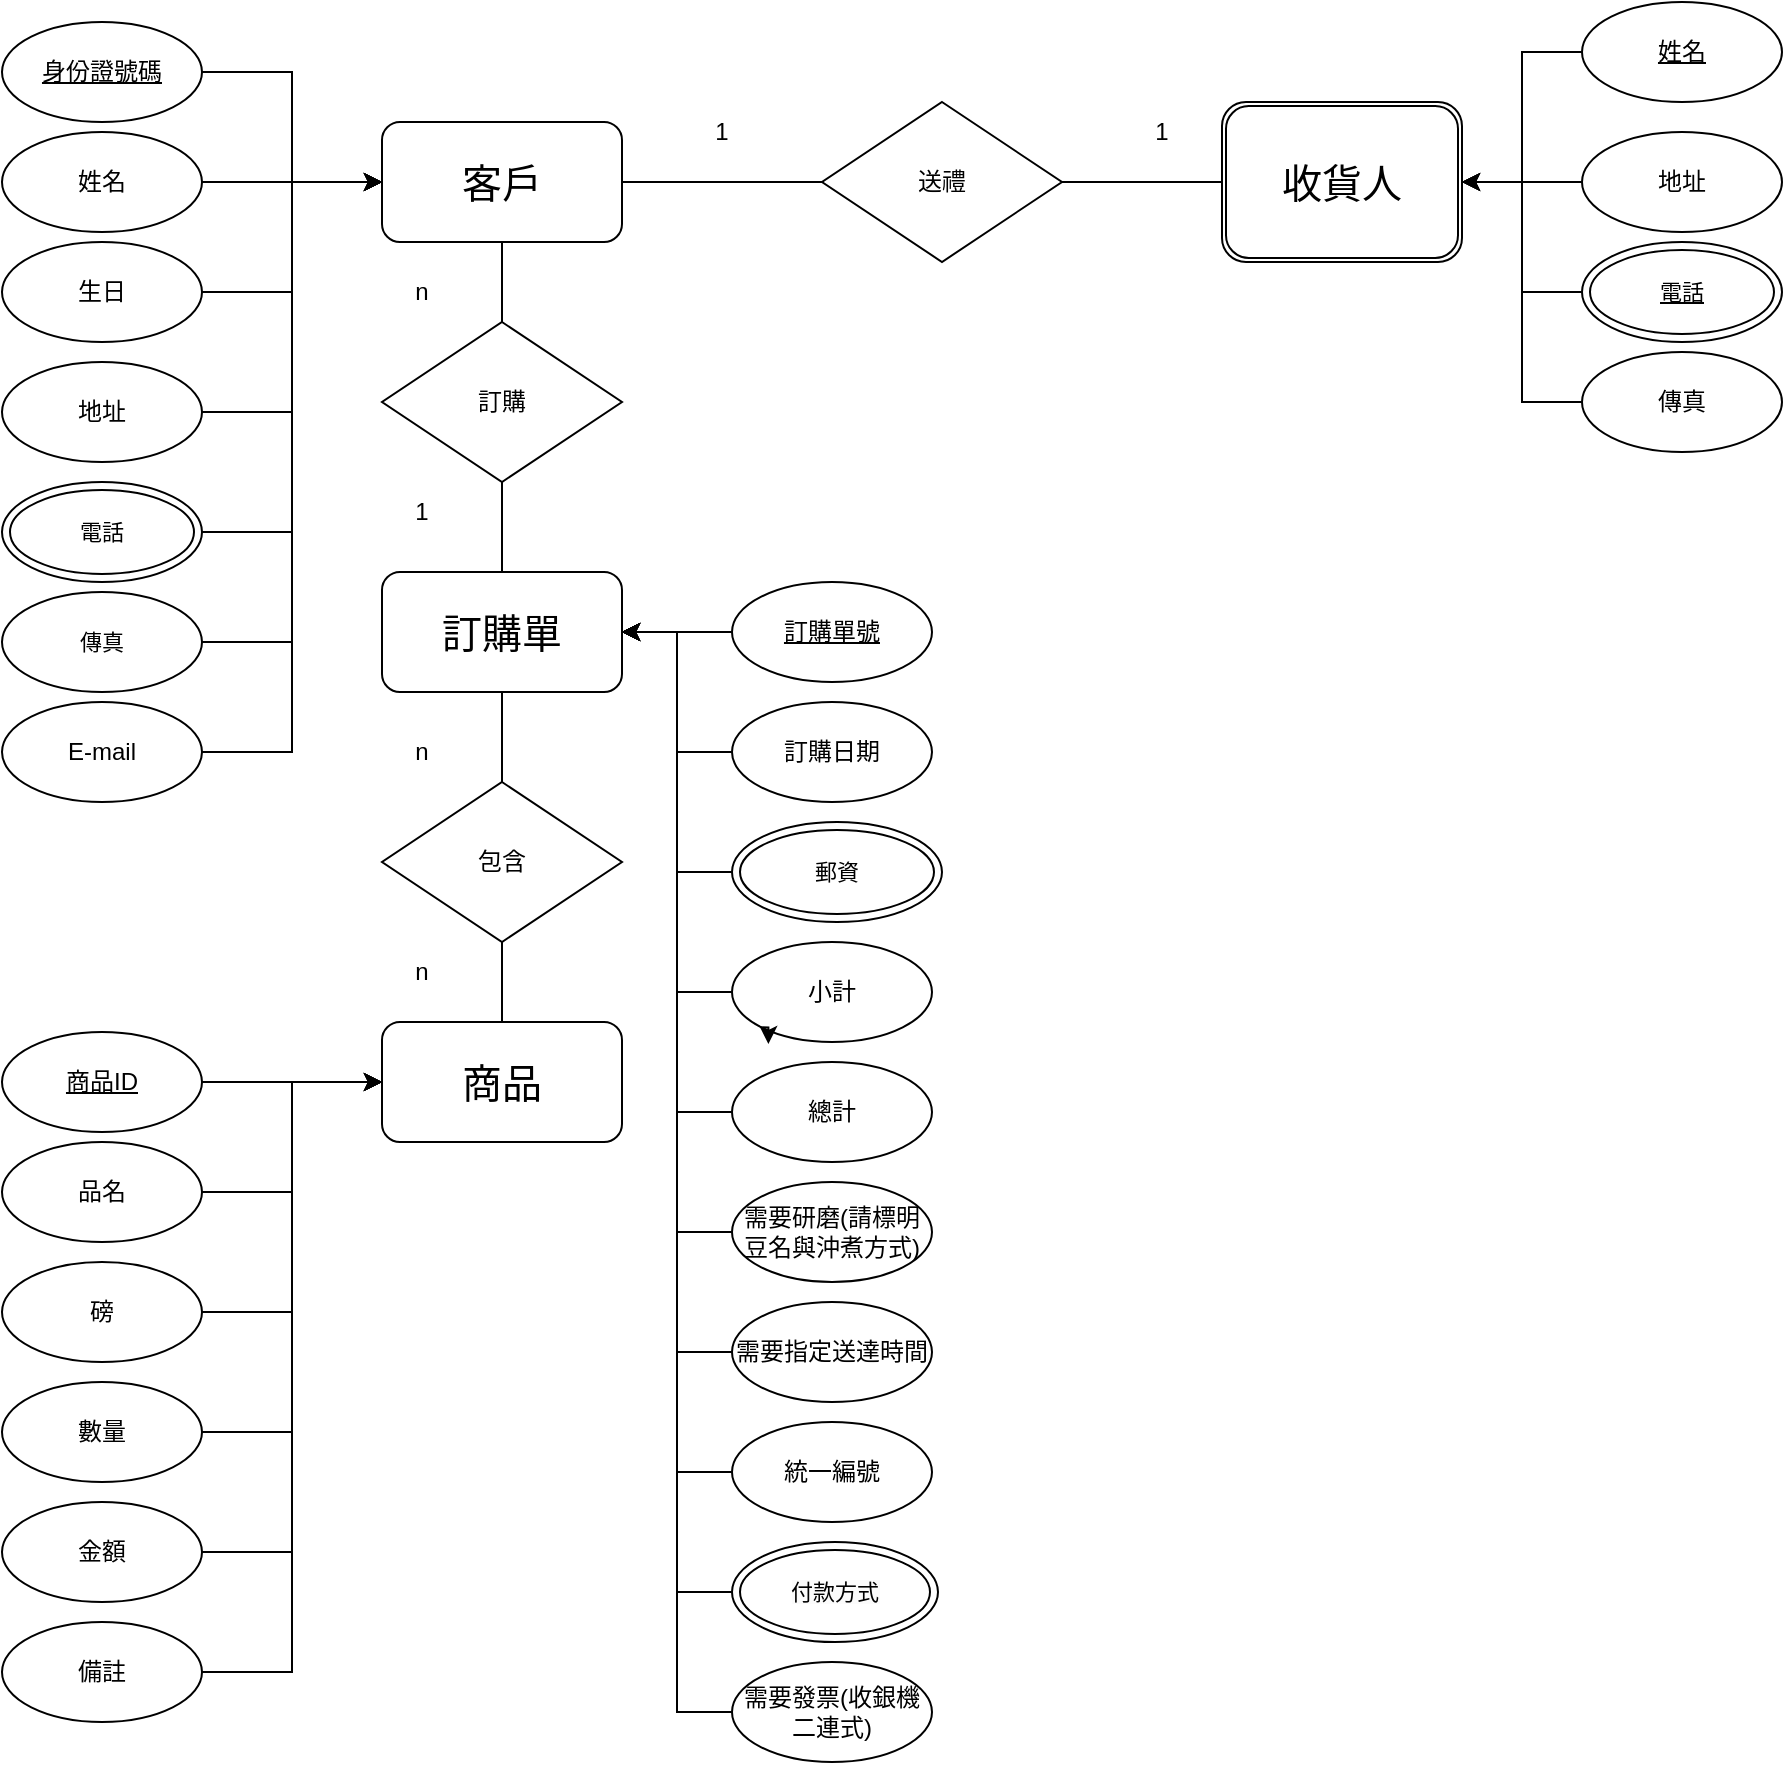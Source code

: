 <mxfile version="21.2.9" type="github">
  <diagram name="Page-1" id="miWb7d4uuUuaklwYYbWX">
    <mxGraphModel dx="1050" dy="573" grid="1" gridSize="10" guides="1" tooltips="1" connect="1" arrows="1" fold="1" page="1" pageScale="1" pageWidth="850" pageHeight="1100" math="0" shadow="0">
      <root>
        <mxCell id="0" />
        <mxCell id="1" parent="0" />
        <mxCell id="7HUqLNvs9Ux1yrwxk3lR-1" value="&lt;font style=&quot;font-size: 20px;&quot;&gt;客戶&lt;/font&gt;" style="rounded=1;whiteSpace=wrap;html=1;" vertex="1" parent="1">
          <mxGeometry x="200" y="260" width="120" height="60" as="geometry" />
        </mxCell>
        <mxCell id="7HUqLNvs9Ux1yrwxk3lR-43" style="edgeStyle=orthogonalEdgeStyle;rounded=0;orthogonalLoop=1;jettySize=auto;html=1;entryX=0;entryY=0.5;entryDx=0;entryDy=0;" edge="1" parent="1" source="7HUqLNvs9Ux1yrwxk3lR-5" target="7HUqLNvs9Ux1yrwxk3lR-1">
          <mxGeometry relative="1" as="geometry" />
        </mxCell>
        <mxCell id="7HUqLNvs9Ux1yrwxk3lR-5" value="&lt;u&gt;身份證號碼&lt;/u&gt;" style="ellipse;whiteSpace=wrap;html=1;" vertex="1" parent="1">
          <mxGeometry x="10" y="210" width="100" height="50" as="geometry" />
        </mxCell>
        <mxCell id="7HUqLNvs9Ux1yrwxk3lR-7" value="送禮" style="rhombus;whiteSpace=wrap;html=1;" vertex="1" parent="1">
          <mxGeometry x="420" y="250" width="120" height="80" as="geometry" />
        </mxCell>
        <mxCell id="7HUqLNvs9Ux1yrwxk3lR-8" value="" style="endArrow=none;html=1;rounded=0;exitX=1;exitY=0.5;exitDx=0;exitDy=0;entryX=0;entryY=0.5;entryDx=0;entryDy=0;" edge="1" parent="1" source="7HUqLNvs9Ux1yrwxk3lR-1" target="7HUqLNvs9Ux1yrwxk3lR-7">
          <mxGeometry width="50" height="50" relative="1" as="geometry">
            <mxPoint x="400" y="310" as="sourcePoint" />
            <mxPoint x="450" y="260" as="targetPoint" />
          </mxGeometry>
        </mxCell>
        <mxCell id="7HUqLNvs9Ux1yrwxk3lR-9" value="" style="endArrow=none;html=1;rounded=0;exitX=1;exitY=0.5;exitDx=0;exitDy=0;entryX=0;entryY=0.5;entryDx=0;entryDy=0;" edge="1" parent="1" source="7HUqLNvs9Ux1yrwxk3lR-7">
          <mxGeometry width="50" height="50" relative="1" as="geometry">
            <mxPoint x="330" y="300" as="sourcePoint" />
            <mxPoint x="620" y="290" as="targetPoint" />
          </mxGeometry>
        </mxCell>
        <mxCell id="7HUqLNvs9Ux1yrwxk3lR-11" value="1" style="text;html=1;strokeColor=none;fillColor=none;align=center;verticalAlign=middle;whiteSpace=wrap;rounded=0;" vertex="1" parent="1">
          <mxGeometry x="340" y="250" width="60" height="30" as="geometry" />
        </mxCell>
        <mxCell id="7HUqLNvs9Ux1yrwxk3lR-12" value="1" style="text;html=1;strokeColor=none;fillColor=none;align=center;verticalAlign=middle;whiteSpace=wrap;rounded=0;" vertex="1" parent="1">
          <mxGeometry x="560" y="250" width="60" height="30" as="geometry" />
        </mxCell>
        <mxCell id="7HUqLNvs9Ux1yrwxk3lR-13" value="&lt;font style=&quot;font-size: 20px;&quot;&gt;訂購單&lt;/font&gt;" style="rounded=1;whiteSpace=wrap;html=1;" vertex="1" parent="1">
          <mxGeometry x="200" y="485" width="120" height="60" as="geometry" />
        </mxCell>
        <mxCell id="7HUqLNvs9Ux1yrwxk3lR-15" value="訂購" style="rhombus;whiteSpace=wrap;html=1;" vertex="1" parent="1">
          <mxGeometry x="200" y="360" width="120" height="80" as="geometry" />
        </mxCell>
        <mxCell id="7HUqLNvs9Ux1yrwxk3lR-16" value="" style="endArrow=none;html=1;rounded=0;exitX=0.5;exitY=1;exitDx=0;exitDy=0;entryX=0.5;entryY=0;entryDx=0;entryDy=0;" edge="1" parent="1" source="7HUqLNvs9Ux1yrwxk3lR-1" target="7HUqLNvs9Ux1yrwxk3lR-15">
          <mxGeometry width="50" height="50" relative="1" as="geometry">
            <mxPoint x="330" y="300" as="sourcePoint" />
            <mxPoint x="430" y="300" as="targetPoint" />
          </mxGeometry>
        </mxCell>
        <mxCell id="7HUqLNvs9Ux1yrwxk3lR-17" value="" style="endArrow=none;html=1;rounded=0;exitX=0.5;exitY=1;exitDx=0;exitDy=0;entryX=0.5;entryY=0;entryDx=0;entryDy=0;" edge="1" parent="1" source="7HUqLNvs9Ux1yrwxk3lR-15" target="7HUqLNvs9Ux1yrwxk3lR-13">
          <mxGeometry width="50" height="50" relative="1" as="geometry">
            <mxPoint x="270" y="330" as="sourcePoint" />
            <mxPoint x="270" y="380" as="targetPoint" />
          </mxGeometry>
        </mxCell>
        <mxCell id="7HUqLNvs9Ux1yrwxk3lR-18" value="n" style="text;html=1;strokeColor=none;fillColor=none;align=center;verticalAlign=middle;whiteSpace=wrap;rounded=0;" vertex="1" parent="1">
          <mxGeometry x="190" y="330" width="60" height="30" as="geometry" />
        </mxCell>
        <mxCell id="7HUqLNvs9Ux1yrwxk3lR-44" style="edgeStyle=orthogonalEdgeStyle;rounded=0;orthogonalLoop=1;jettySize=auto;html=1;entryX=0;entryY=0.5;entryDx=0;entryDy=0;" edge="1" parent="1" source="7HUqLNvs9Ux1yrwxk3lR-20" target="7HUqLNvs9Ux1yrwxk3lR-1">
          <mxGeometry relative="1" as="geometry" />
        </mxCell>
        <mxCell id="7HUqLNvs9Ux1yrwxk3lR-20" value="姓名" style="ellipse;whiteSpace=wrap;html=1;" vertex="1" parent="1">
          <mxGeometry x="10" y="265" width="100" height="50" as="geometry" />
        </mxCell>
        <mxCell id="7HUqLNvs9Ux1yrwxk3lR-45" style="edgeStyle=orthogonalEdgeStyle;rounded=0;orthogonalLoop=1;jettySize=auto;html=1;entryX=0;entryY=0.5;entryDx=0;entryDy=0;" edge="1" parent="1" source="7HUqLNvs9Ux1yrwxk3lR-21" target="7HUqLNvs9Ux1yrwxk3lR-1">
          <mxGeometry relative="1" as="geometry" />
        </mxCell>
        <mxCell id="7HUqLNvs9Ux1yrwxk3lR-21" value="生日" style="ellipse;whiteSpace=wrap;html=1;" vertex="1" parent="1">
          <mxGeometry x="10" y="320" width="100" height="50" as="geometry" />
        </mxCell>
        <mxCell id="7HUqLNvs9Ux1yrwxk3lR-46" style="edgeStyle=orthogonalEdgeStyle;rounded=0;orthogonalLoop=1;jettySize=auto;html=1;entryX=0;entryY=0.5;entryDx=0;entryDy=0;" edge="1" parent="1" source="7HUqLNvs9Ux1yrwxk3lR-22" target="7HUqLNvs9Ux1yrwxk3lR-1">
          <mxGeometry relative="1" as="geometry" />
        </mxCell>
        <mxCell id="7HUqLNvs9Ux1yrwxk3lR-22" value="地址" style="ellipse;whiteSpace=wrap;html=1;" vertex="1" parent="1">
          <mxGeometry x="10" y="380" width="100" height="50" as="geometry" />
        </mxCell>
        <mxCell id="7HUqLNvs9Ux1yrwxk3lR-47" style="edgeStyle=orthogonalEdgeStyle;rounded=0;orthogonalLoop=1;jettySize=auto;html=1;entryX=0;entryY=0.5;entryDx=0;entryDy=0;exitX=1;exitY=0.5;exitDx=0;exitDy=0;" edge="1" parent="1" source="7HUqLNvs9Ux1yrwxk3lR-23" target="7HUqLNvs9Ux1yrwxk3lR-1">
          <mxGeometry relative="1" as="geometry">
            <mxPoint x="110" y="520" as="sourcePoint" />
            <Array as="points">
              <mxPoint x="155" y="520" />
              <mxPoint x="155" y="290" />
            </Array>
          </mxGeometry>
        </mxCell>
        <mxCell id="7HUqLNvs9Ux1yrwxk3lR-23" value="&lt;span style=&quot;font-size: 11px;&quot;&gt;傳真&lt;/span&gt;" style="ellipse;whiteSpace=wrap;html=1;" vertex="1" parent="1">
          <mxGeometry x="10" y="495" width="100" height="50" as="geometry" />
        </mxCell>
        <mxCell id="7HUqLNvs9Ux1yrwxk3lR-49" style="edgeStyle=orthogonalEdgeStyle;rounded=0;orthogonalLoop=1;jettySize=auto;html=1;entryX=0;entryY=0.5;entryDx=0;entryDy=0;" edge="1" parent="1" source="7HUqLNvs9Ux1yrwxk3lR-25" target="7HUqLNvs9Ux1yrwxk3lR-1">
          <mxGeometry relative="1" as="geometry" />
        </mxCell>
        <mxCell id="7HUqLNvs9Ux1yrwxk3lR-25" value="E-mail" style="ellipse;whiteSpace=wrap;html=1;" vertex="1" parent="1">
          <mxGeometry x="10" y="550" width="100" height="50" as="geometry" />
        </mxCell>
        <mxCell id="7HUqLNvs9Ux1yrwxk3lR-109" style="edgeStyle=orthogonalEdgeStyle;rounded=0;orthogonalLoop=1;jettySize=auto;html=1;entryX=1;entryY=0.5;entryDx=0;entryDy=0;" edge="1" parent="1" source="7HUqLNvs9Ux1yrwxk3lR-26" target="7HUqLNvs9Ux1yrwxk3lR-107">
          <mxGeometry relative="1" as="geometry" />
        </mxCell>
        <mxCell id="7HUqLNvs9Ux1yrwxk3lR-26" value="&lt;u&gt;姓名&lt;/u&gt;" style="ellipse;whiteSpace=wrap;html=1;" vertex="1" parent="1">
          <mxGeometry x="800" y="200" width="100" height="50" as="geometry" />
        </mxCell>
        <mxCell id="7HUqLNvs9Ux1yrwxk3lR-51" style="edgeStyle=orthogonalEdgeStyle;rounded=0;orthogonalLoop=1;jettySize=auto;html=1;entryX=1;entryY=0.5;entryDx=0;entryDy=0;" edge="1" parent="1" source="7HUqLNvs9Ux1yrwxk3lR-27">
          <mxGeometry relative="1" as="geometry">
            <mxPoint x="740" y="290" as="targetPoint" />
          </mxGeometry>
        </mxCell>
        <mxCell id="7HUqLNvs9Ux1yrwxk3lR-27" value="地址" style="ellipse;whiteSpace=wrap;html=1;" vertex="1" parent="1">
          <mxGeometry x="800" y="265" width="100" height="50" as="geometry" />
        </mxCell>
        <mxCell id="7HUqLNvs9Ux1yrwxk3lR-111" style="edgeStyle=orthogonalEdgeStyle;rounded=0;orthogonalLoop=1;jettySize=auto;html=1;entryX=1;entryY=0.5;entryDx=0;entryDy=0;" edge="1" parent="1" source="7HUqLNvs9Ux1yrwxk3lR-29" target="7HUqLNvs9Ux1yrwxk3lR-107">
          <mxGeometry relative="1" as="geometry" />
        </mxCell>
        <mxCell id="7HUqLNvs9Ux1yrwxk3lR-29" value="傳真" style="ellipse;whiteSpace=wrap;html=1;" vertex="1" parent="1">
          <mxGeometry x="800" y="375" width="100" height="50" as="geometry" />
        </mxCell>
        <mxCell id="7HUqLNvs9Ux1yrwxk3lR-85" style="edgeStyle=orthogonalEdgeStyle;rounded=0;orthogonalLoop=1;jettySize=auto;html=1;entryX=1;entryY=0.5;entryDx=0;entryDy=0;" edge="1" parent="1" source="7HUqLNvs9Ux1yrwxk3lR-31" target="7HUqLNvs9Ux1yrwxk3lR-13">
          <mxGeometry relative="1" as="geometry" />
        </mxCell>
        <mxCell id="7HUqLNvs9Ux1yrwxk3lR-31" value="需要發票(收銀機二連式)" style="ellipse;whiteSpace=wrap;html=1;" vertex="1" parent="1">
          <mxGeometry x="375" y="1030" width="100" height="50" as="geometry" />
        </mxCell>
        <mxCell id="7HUqLNvs9Ux1yrwxk3lR-80" style="edgeStyle=orthogonalEdgeStyle;rounded=0;orthogonalLoop=1;jettySize=auto;html=1;entryX=1;entryY=0.5;entryDx=0;entryDy=0;" edge="1" parent="1" source="7HUqLNvs9Ux1yrwxk3lR-32" target="7HUqLNvs9Ux1yrwxk3lR-13">
          <mxGeometry relative="1" as="geometry" />
        </mxCell>
        <mxCell id="7HUqLNvs9Ux1yrwxk3lR-32" value="需要研磨(請標明豆名與沖煮方式)" style="ellipse;whiteSpace=wrap;html=1;" vertex="1" parent="1">
          <mxGeometry x="375" y="790" width="100" height="50" as="geometry" />
        </mxCell>
        <mxCell id="7HUqLNvs9Ux1yrwxk3lR-82" style="edgeStyle=orthogonalEdgeStyle;rounded=0;orthogonalLoop=1;jettySize=auto;html=1;entryX=1;entryY=0.5;entryDx=0;entryDy=0;" edge="1" parent="1" source="7HUqLNvs9Ux1yrwxk3lR-33" target="7HUqLNvs9Ux1yrwxk3lR-13">
          <mxGeometry relative="1" as="geometry" />
        </mxCell>
        <mxCell id="7HUqLNvs9Ux1yrwxk3lR-33" value="需要指定送達時間" style="ellipse;whiteSpace=wrap;html=1;" vertex="1" parent="1">
          <mxGeometry x="375" y="850" width="100" height="50" as="geometry" />
        </mxCell>
        <mxCell id="7HUqLNvs9Ux1yrwxk3lR-83" style="edgeStyle=orthogonalEdgeStyle;rounded=0;orthogonalLoop=1;jettySize=auto;html=1;entryX=1;entryY=0.5;entryDx=0;entryDy=0;" edge="1" parent="1" source="7HUqLNvs9Ux1yrwxk3lR-34" target="7HUqLNvs9Ux1yrwxk3lR-13">
          <mxGeometry relative="1" as="geometry">
            <mxPoint x="340" y="520" as="targetPoint" />
          </mxGeometry>
        </mxCell>
        <mxCell id="7HUqLNvs9Ux1yrwxk3lR-34" value="統一編號" style="ellipse;whiteSpace=wrap;html=1;" vertex="1" parent="1">
          <mxGeometry x="375" y="910" width="100" height="50" as="geometry" />
        </mxCell>
        <mxCell id="7HUqLNvs9Ux1yrwxk3lR-41" value="1" style="text;html=1;strokeColor=none;fillColor=none;align=center;verticalAlign=middle;whiteSpace=wrap;rounded=0;" vertex="1" parent="1">
          <mxGeometry x="190" y="440" width="60" height="30" as="geometry" />
        </mxCell>
        <mxCell id="7HUqLNvs9Ux1yrwxk3lR-66" style="edgeStyle=orthogonalEdgeStyle;rounded=0;orthogonalLoop=1;jettySize=auto;html=1;" edge="1" parent="1" source="7HUqLNvs9Ux1yrwxk3lR-54" target="7HUqLNvs9Ux1yrwxk3lR-61">
          <mxGeometry relative="1" as="geometry" />
        </mxCell>
        <mxCell id="7HUqLNvs9Ux1yrwxk3lR-54" value="品名" style="ellipse;whiteSpace=wrap;html=1;" vertex="1" parent="1">
          <mxGeometry x="10" y="770" width="100" height="50" as="geometry" />
        </mxCell>
        <mxCell id="7HUqLNvs9Ux1yrwxk3lR-67" style="edgeStyle=orthogonalEdgeStyle;rounded=0;orthogonalLoop=1;jettySize=auto;html=1;entryX=0;entryY=0.5;entryDx=0;entryDy=0;" edge="1" parent="1" source="7HUqLNvs9Ux1yrwxk3lR-55" target="7HUqLNvs9Ux1yrwxk3lR-61">
          <mxGeometry relative="1" as="geometry" />
        </mxCell>
        <mxCell id="7HUqLNvs9Ux1yrwxk3lR-55" value="磅" style="ellipse;whiteSpace=wrap;html=1;" vertex="1" parent="1">
          <mxGeometry x="10" y="830" width="100" height="50" as="geometry" />
        </mxCell>
        <mxCell id="7HUqLNvs9Ux1yrwxk3lR-68" style="edgeStyle=orthogonalEdgeStyle;rounded=0;orthogonalLoop=1;jettySize=auto;html=1;entryX=0;entryY=0.5;entryDx=0;entryDy=0;" edge="1" parent="1" source="7HUqLNvs9Ux1yrwxk3lR-56" target="7HUqLNvs9Ux1yrwxk3lR-61">
          <mxGeometry relative="1" as="geometry" />
        </mxCell>
        <mxCell id="7HUqLNvs9Ux1yrwxk3lR-56" value="數量" style="ellipse;whiteSpace=wrap;html=1;" vertex="1" parent="1">
          <mxGeometry x="10" y="890" width="100" height="50" as="geometry" />
        </mxCell>
        <mxCell id="7HUqLNvs9Ux1yrwxk3lR-69" style="edgeStyle=orthogonalEdgeStyle;rounded=0;orthogonalLoop=1;jettySize=auto;html=1;entryX=0;entryY=0.5;entryDx=0;entryDy=0;" edge="1" parent="1" source="7HUqLNvs9Ux1yrwxk3lR-57" target="7HUqLNvs9Ux1yrwxk3lR-61">
          <mxGeometry relative="1" as="geometry" />
        </mxCell>
        <mxCell id="7HUqLNvs9Ux1yrwxk3lR-57" value="金額" style="ellipse;whiteSpace=wrap;html=1;" vertex="1" parent="1">
          <mxGeometry x="10" y="950" width="100" height="50" as="geometry" />
        </mxCell>
        <mxCell id="7HUqLNvs9Ux1yrwxk3lR-70" style="edgeStyle=orthogonalEdgeStyle;rounded=0;orthogonalLoop=1;jettySize=auto;html=1;entryX=0;entryY=0.5;entryDx=0;entryDy=0;" edge="1" parent="1" source="7HUqLNvs9Ux1yrwxk3lR-58" target="7HUqLNvs9Ux1yrwxk3lR-61">
          <mxGeometry relative="1" as="geometry" />
        </mxCell>
        <mxCell id="7HUqLNvs9Ux1yrwxk3lR-58" value="備註" style="ellipse;whiteSpace=wrap;html=1;" vertex="1" parent="1">
          <mxGeometry x="10" y="1010" width="100" height="50" as="geometry" />
        </mxCell>
        <mxCell id="7HUqLNvs9Ux1yrwxk3lR-79" style="edgeStyle=orthogonalEdgeStyle;rounded=0;orthogonalLoop=1;jettySize=auto;html=1;entryX=1;entryY=0.5;entryDx=0;entryDy=0;" edge="1" parent="1" source="7HUqLNvs9Ux1yrwxk3lR-59" target="7HUqLNvs9Ux1yrwxk3lR-13">
          <mxGeometry relative="1" as="geometry" />
        </mxCell>
        <mxCell id="7HUqLNvs9Ux1yrwxk3lR-59" value="小計" style="ellipse;whiteSpace=wrap;html=1;" vertex="1" parent="1">
          <mxGeometry x="375" y="670" width="100" height="50" as="geometry" />
        </mxCell>
        <mxCell id="7HUqLNvs9Ux1yrwxk3lR-61" value="&lt;font style=&quot;font-size: 20px;&quot;&gt;商品&lt;/font&gt;" style="rounded=1;whiteSpace=wrap;html=1;" vertex="1" parent="1">
          <mxGeometry x="200" y="710" width="120" height="60" as="geometry" />
        </mxCell>
        <mxCell id="7HUqLNvs9Ux1yrwxk3lR-63" value="包含" style="rhombus;whiteSpace=wrap;html=1;" vertex="1" parent="1">
          <mxGeometry x="200" y="590" width="120" height="80" as="geometry" />
        </mxCell>
        <mxCell id="7HUqLNvs9Ux1yrwxk3lR-64" value="" style="endArrow=none;html=1;rounded=0;exitX=0.5;exitY=0;exitDx=0;exitDy=0;entryX=0.5;entryY=1;entryDx=0;entryDy=0;" edge="1" parent="1" source="7HUqLNvs9Ux1yrwxk3lR-63" target="7HUqLNvs9Ux1yrwxk3lR-13">
          <mxGeometry width="50" height="50" relative="1" as="geometry">
            <mxPoint x="270" y="450" as="sourcePoint" />
            <mxPoint x="270" y="495" as="targetPoint" />
          </mxGeometry>
        </mxCell>
        <mxCell id="7HUqLNvs9Ux1yrwxk3lR-65" value="" style="endArrow=none;html=1;rounded=0;exitX=0.5;exitY=1;exitDx=0;exitDy=0;entryX=0.5;entryY=0;entryDx=0;entryDy=0;" edge="1" parent="1" source="7HUqLNvs9Ux1yrwxk3lR-63" target="7HUqLNvs9Ux1yrwxk3lR-61">
          <mxGeometry width="50" height="50" relative="1" as="geometry">
            <mxPoint x="270" y="600" as="sourcePoint" />
            <mxPoint x="270" y="555" as="targetPoint" />
          </mxGeometry>
        </mxCell>
        <mxCell id="7HUqLNvs9Ux1yrwxk3lR-88" style="edgeStyle=orthogonalEdgeStyle;rounded=0;orthogonalLoop=1;jettySize=auto;html=1;entryX=1;entryY=0.5;entryDx=0;entryDy=0;exitX=0;exitY=0.5;exitDx=0;exitDy=0;" edge="1" parent="1" source="7HUqLNvs9Ux1yrwxk3lR-95" target="7HUqLNvs9Ux1yrwxk3lR-13">
          <mxGeometry relative="1" as="geometry">
            <mxPoint x="375" y="635" as="sourcePoint" />
          </mxGeometry>
        </mxCell>
        <mxCell id="7HUqLNvs9Ux1yrwxk3lR-81" style="edgeStyle=orthogonalEdgeStyle;rounded=0;orthogonalLoop=1;jettySize=auto;html=1;entryX=1;entryY=0.5;entryDx=0;entryDy=0;" edge="1" parent="1" source="7HUqLNvs9Ux1yrwxk3lR-72" target="7HUqLNvs9Ux1yrwxk3lR-13">
          <mxGeometry relative="1" as="geometry" />
        </mxCell>
        <mxCell id="7HUqLNvs9Ux1yrwxk3lR-72" value="總計" style="ellipse;whiteSpace=wrap;html=1;" vertex="1" parent="1">
          <mxGeometry x="375" y="730" width="100" height="50" as="geometry" />
        </mxCell>
        <mxCell id="7HUqLNvs9Ux1yrwxk3lR-73" value="n" style="text;html=1;strokeColor=none;fillColor=none;align=center;verticalAlign=middle;whiteSpace=wrap;rounded=0;" vertex="1" parent="1">
          <mxGeometry x="190" y="560" width="60" height="30" as="geometry" />
        </mxCell>
        <mxCell id="7HUqLNvs9Ux1yrwxk3lR-74" value="n" style="text;html=1;strokeColor=none;fillColor=none;align=center;verticalAlign=middle;whiteSpace=wrap;rounded=0;" vertex="1" parent="1">
          <mxGeometry x="190" y="670" width="60" height="30" as="geometry" />
        </mxCell>
        <mxCell id="7HUqLNvs9Ux1yrwxk3lR-84" style="edgeStyle=orthogonalEdgeStyle;rounded=0;orthogonalLoop=1;jettySize=auto;html=1;entryX=1;entryY=0.5;entryDx=0;entryDy=0;exitX=0;exitY=0.5;exitDx=0;exitDy=0;" edge="1" parent="1" source="7HUqLNvs9Ux1yrwxk3lR-91" target="7HUqLNvs9Ux1yrwxk3lR-13">
          <mxGeometry relative="1" as="geometry">
            <mxPoint x="375" y="995" as="sourcePoint" />
          </mxGeometry>
        </mxCell>
        <mxCell id="7HUqLNvs9Ux1yrwxk3lR-89" style="edgeStyle=orthogonalEdgeStyle;rounded=0;orthogonalLoop=1;jettySize=auto;html=1;entryX=1;entryY=0.5;entryDx=0;entryDy=0;" edge="1" parent="1" source="7HUqLNvs9Ux1yrwxk3lR-86" target="7HUqLNvs9Ux1yrwxk3lR-13">
          <mxGeometry relative="1" as="geometry" />
        </mxCell>
        <mxCell id="7HUqLNvs9Ux1yrwxk3lR-86" value="訂購日期" style="ellipse;whiteSpace=wrap;html=1;" vertex="1" parent="1">
          <mxGeometry x="375" y="550" width="100" height="50" as="geometry" />
        </mxCell>
        <mxCell id="7HUqLNvs9Ux1yrwxk3lR-90" style="edgeStyle=orthogonalEdgeStyle;rounded=0;orthogonalLoop=1;jettySize=auto;html=1;entryX=1;entryY=0.5;entryDx=0;entryDy=0;" edge="1" parent="1" source="7HUqLNvs9Ux1yrwxk3lR-87" target="7HUqLNvs9Ux1yrwxk3lR-13">
          <mxGeometry relative="1" as="geometry" />
        </mxCell>
        <mxCell id="7HUqLNvs9Ux1yrwxk3lR-87" value="&lt;u&gt;訂購單號&lt;/u&gt;" style="ellipse;whiteSpace=wrap;html=1;" vertex="1" parent="1">
          <mxGeometry x="375" y="490" width="100" height="50" as="geometry" />
        </mxCell>
        <mxCell id="7HUqLNvs9Ux1yrwxk3lR-91" value="&lt;font style=&quot;font-size: 11px;&quot;&gt;&lt;span style=&quot;color: rgb(0, 0, 0); font-family: Helvetica; font-style: normal; font-variant-ligatures: normal; font-variant-caps: normal; font-weight: 400; letter-spacing: normal; orphans: 2; text-align: center; text-indent: 0px; text-transform: none; widows: 2; word-spacing: 0px; -webkit-text-stroke-width: 0px; background-color: rgb(251, 251, 251); text-decoration-thickness: initial; text-decoration-style: initial; text-decoration-color: initial; float: none; display: inline !important; font-size: 11px;&quot;&gt;付款方式&lt;/span&gt;&lt;br&gt;&lt;/font&gt;" style="ellipse;shape=doubleEllipse;whiteSpace=wrap;html=1;" vertex="1" parent="1">
          <mxGeometry x="375" y="970" width="103" height="50" as="geometry" />
        </mxCell>
        <mxCell id="7HUqLNvs9Ux1yrwxk3lR-95" value="&lt;font style=&quot;font-size: 11px;&quot;&gt;郵資&lt;br&gt;&lt;/font&gt;" style="ellipse;shape=doubleEllipse;whiteSpace=wrap;html=1;" vertex="1" parent="1">
          <mxGeometry x="375" y="610" width="105" height="50" as="geometry" />
        </mxCell>
        <mxCell id="7HUqLNvs9Ux1yrwxk3lR-97" style="edgeStyle=orthogonalEdgeStyle;rounded=0;orthogonalLoop=1;jettySize=auto;html=1;exitX=0;exitY=1;exitDx=0;exitDy=0;entryX=0.182;entryY=1.02;entryDx=0;entryDy=0;entryPerimeter=0;" edge="1" parent="1" source="7HUqLNvs9Ux1yrwxk3lR-59" target="7HUqLNvs9Ux1yrwxk3lR-59">
          <mxGeometry relative="1" as="geometry" />
        </mxCell>
        <mxCell id="7HUqLNvs9Ux1yrwxk3lR-101" value="" style="edgeStyle=orthogonalEdgeStyle;rounded=0;orthogonalLoop=1;jettySize=auto;html=1;entryX=0;entryY=0.5;entryDx=0;entryDy=0;exitX=1;exitY=0.5;exitDx=0;exitDy=0;" edge="1" parent="1" source="7HUqLNvs9Ux1yrwxk3lR-100" target="7HUqLNvs9Ux1yrwxk3lR-1">
          <mxGeometry relative="1" as="geometry">
            <mxPoint x="120" y="465" as="sourcePoint" />
            <Array as="points">
              <mxPoint x="155" y="465" />
              <mxPoint x="155" y="290" />
            </Array>
          </mxGeometry>
        </mxCell>
        <mxCell id="7HUqLNvs9Ux1yrwxk3lR-100" value="&lt;font style=&quot;font-size: 11px;&quot;&gt;電話&lt;br&gt;&lt;/font&gt;" style="ellipse;shape=doubleEllipse;whiteSpace=wrap;html=1;" vertex="1" parent="1">
          <mxGeometry x="10" y="440" width="100" height="50" as="geometry" />
        </mxCell>
        <mxCell id="7HUqLNvs9Ux1yrwxk3lR-110" style="edgeStyle=orthogonalEdgeStyle;rounded=0;orthogonalLoop=1;jettySize=auto;html=1;entryX=1;entryY=0.5;entryDx=0;entryDy=0;" edge="1" parent="1" source="7HUqLNvs9Ux1yrwxk3lR-102" target="7HUqLNvs9Ux1yrwxk3lR-107">
          <mxGeometry relative="1" as="geometry" />
        </mxCell>
        <mxCell id="7HUqLNvs9Ux1yrwxk3lR-102" value="&lt;font style=&quot;font-size: 11px;&quot;&gt;&lt;u&gt;電話&lt;/u&gt;&lt;br&gt;&lt;/font&gt;" style="ellipse;shape=doubleEllipse;whiteSpace=wrap;html=1;" vertex="1" parent="1">
          <mxGeometry x="800" y="320" width="100" height="50" as="geometry" />
        </mxCell>
        <mxCell id="7HUqLNvs9Ux1yrwxk3lR-105" style="edgeStyle=orthogonalEdgeStyle;rounded=0;orthogonalLoop=1;jettySize=auto;html=1;entryX=0;entryY=0.5;entryDx=0;entryDy=0;" edge="1" parent="1" source="7HUqLNvs9Ux1yrwxk3lR-104" target="7HUqLNvs9Ux1yrwxk3lR-61">
          <mxGeometry relative="1" as="geometry" />
        </mxCell>
        <mxCell id="7HUqLNvs9Ux1yrwxk3lR-104" value="&lt;u&gt;商品ID&lt;/u&gt;" style="ellipse;whiteSpace=wrap;html=1;" vertex="1" parent="1">
          <mxGeometry x="10" y="715" width="100" height="50" as="geometry" />
        </mxCell>
        <mxCell id="7HUqLNvs9Ux1yrwxk3lR-107" value="&lt;font style=&quot;font-size: 20px;&quot;&gt;收貨人&lt;/font&gt;" style="shape=ext;double=1;rounded=1;whiteSpace=wrap;html=1;" vertex="1" parent="1">
          <mxGeometry x="620" y="250" width="120" height="80" as="geometry" />
        </mxCell>
      </root>
    </mxGraphModel>
  </diagram>
</mxfile>
